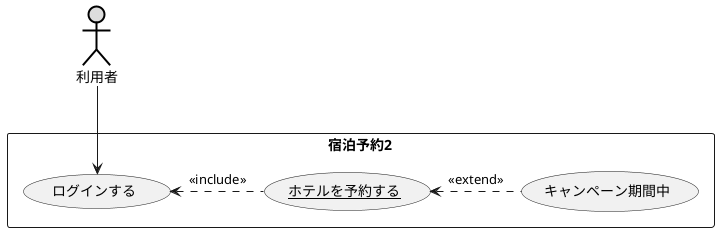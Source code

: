 @startuml ユースケース図
actor 利用者#DDDDDD;line:black;line.bold;
 rectangle 宿泊予約2{
    usecase ログインする
    usecase キャンペーン期間中
    usecase (<u>ホテルを予約する</u>)as input
 }
ログインする <.input : << include>>
input <.(キャンペーン期間中) : <<extend>>
利用者-->ログインする
 @enduml